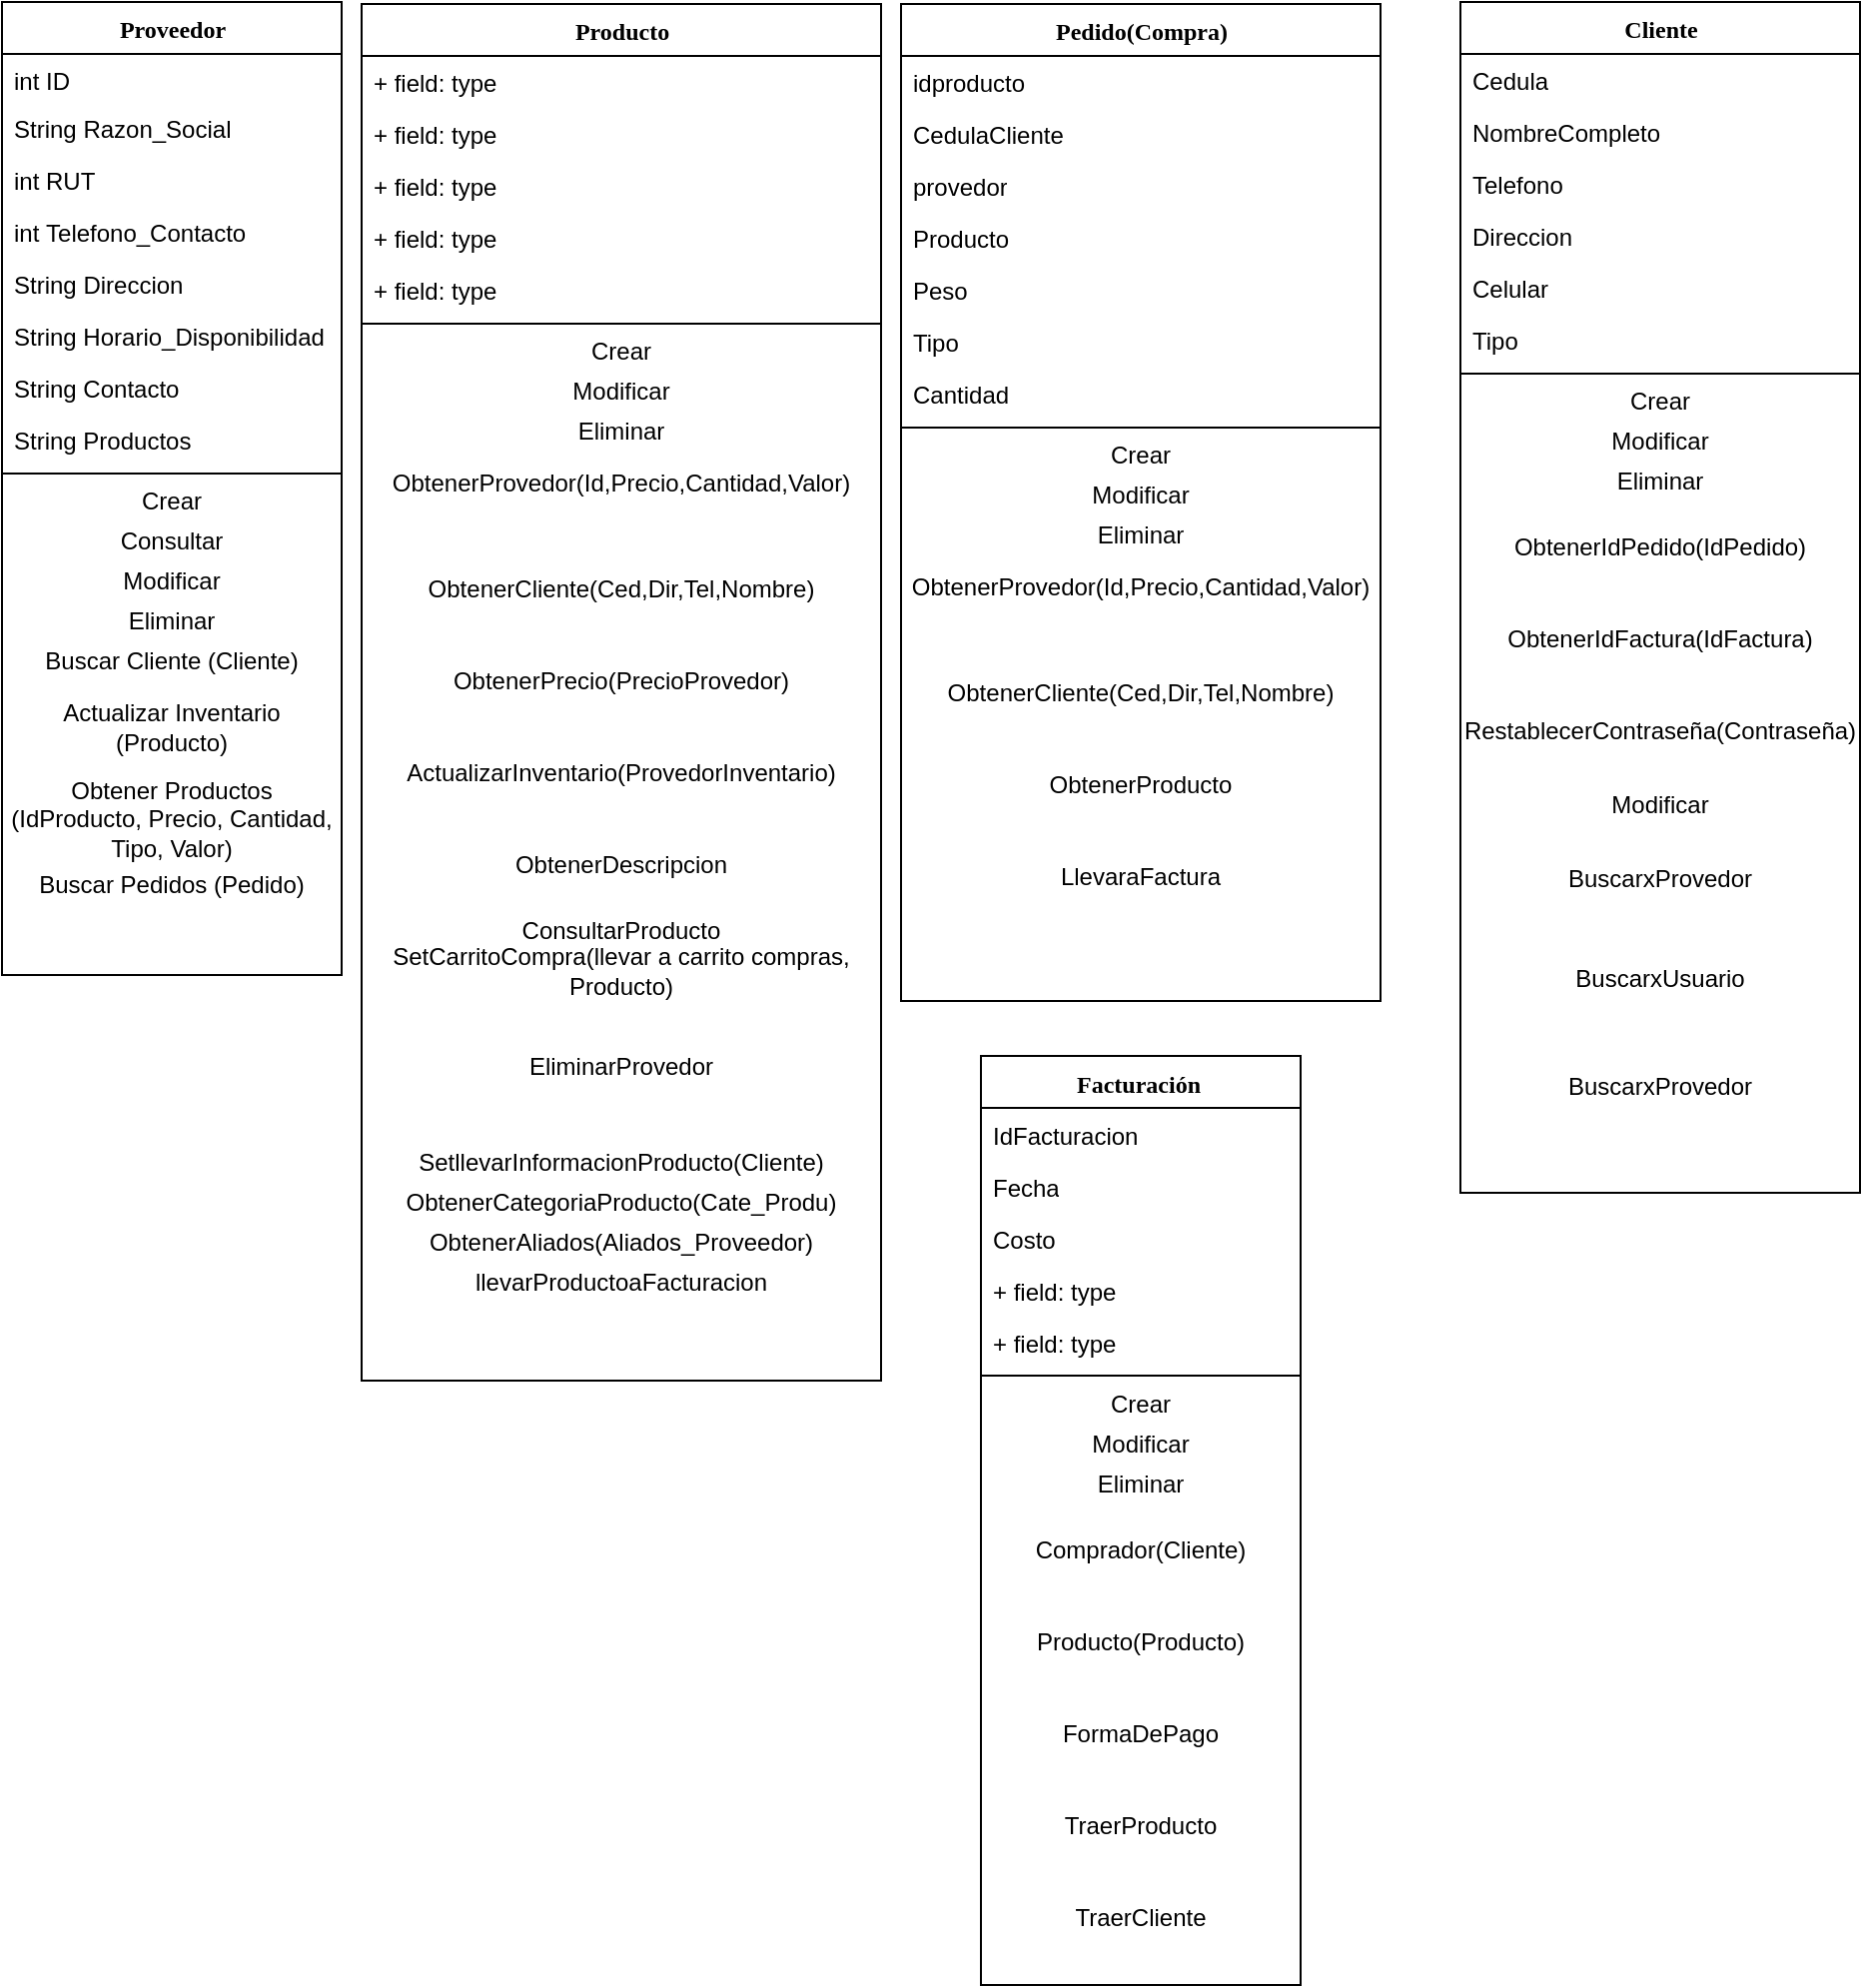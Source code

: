 <mxfile version="10.6.0" type="github"><diagram name="Page-1" id="9f46799a-70d6-7492-0946-bef42562c5a5"><mxGraphModel dx="1264" dy="725" grid="1" gridSize="10" guides="1" tooltips="1" connect="1" arrows="1" fold="1" page="1" pageScale="1" pageWidth="1100" pageHeight="850" background="#ffffff" math="0" shadow="0"><root><mxCell id="0"/><mxCell id="1" parent="0"/><mxCell id="1F3ZZn_DFrRLebrLhPAO-13" value="Pedido(Compra)" style="swimlane;html=1;fontStyle=1;align=center;verticalAlign=top;childLayout=stackLayout;horizontal=1;startSize=26;horizontalStack=0;resizeParent=1;resizeLast=0;collapsible=1;marginBottom=0;swimlaneFillColor=#ffffff;rounded=0;shadow=0;comic=0;labelBackgroundColor=none;strokeColor=#000000;strokeWidth=1;fillColor=none;fontFamily=Verdana;fontSize=12;fontColor=#000000;" parent="1" vertex="1"><mxGeometry x="640" y="81" width="240" height="499" as="geometry"/></mxCell><mxCell id="1F3ZZn_DFrRLebrLhPAO-14" value="idproducto" style="text;html=1;strokeColor=none;fillColor=none;align=left;verticalAlign=top;spacingLeft=4;spacingRight=4;whiteSpace=wrap;overflow=hidden;rotatable=0;points=[[0,0.5],[1,0.5]];portConstraint=eastwest;" parent="1F3ZZn_DFrRLebrLhPAO-13" vertex="1"><mxGeometry y="26" width="240" height="26" as="geometry"/></mxCell><mxCell id="1F3ZZn_DFrRLebrLhPAO-15" value="CedulaCliente" style="text;html=1;strokeColor=none;fillColor=none;align=left;verticalAlign=top;spacingLeft=4;spacingRight=4;whiteSpace=wrap;overflow=hidden;rotatable=0;points=[[0,0.5],[1,0.5]];portConstraint=eastwest;" parent="1F3ZZn_DFrRLebrLhPAO-13" vertex="1"><mxGeometry y="52" width="240" height="26" as="geometry"/></mxCell><mxCell id="1F3ZZn_DFrRLebrLhPAO-16" value="provedor" style="text;html=1;strokeColor=none;fillColor=none;align=left;verticalAlign=top;spacingLeft=4;spacingRight=4;whiteSpace=wrap;overflow=hidden;rotatable=0;points=[[0,0.5],[1,0.5]];portConstraint=eastwest;" parent="1F3ZZn_DFrRLebrLhPAO-13" vertex="1"><mxGeometry y="78" width="240" height="26" as="geometry"/></mxCell><mxCell id="1F3ZZn_DFrRLebrLhPAO-17" value="Producto" style="text;html=1;strokeColor=none;fillColor=none;align=left;verticalAlign=top;spacingLeft=4;spacingRight=4;whiteSpace=wrap;overflow=hidden;rotatable=0;points=[[0,0.5],[1,0.5]];portConstraint=eastwest;" parent="1F3ZZn_DFrRLebrLhPAO-13" vertex="1"><mxGeometry y="104" width="240" height="26" as="geometry"/></mxCell><mxCell id="rBBtyC2O3I0oxIt0Tceh-10" value="Peso" style="text;strokeColor=none;fillColor=none;align=left;verticalAlign=top;spacingLeft=4;spacingRight=4;overflow=hidden;rotatable=0;points=[[0,0.5],[1,0.5]];portConstraint=eastwest;" vertex="1" parent="1F3ZZn_DFrRLebrLhPAO-13"><mxGeometry y="130" width="240" height="26" as="geometry"/></mxCell><mxCell id="rBBtyC2O3I0oxIt0Tceh-11" value="Tipo" style="text;strokeColor=none;fillColor=none;align=left;verticalAlign=top;spacingLeft=4;spacingRight=4;overflow=hidden;rotatable=0;points=[[0,0.5],[1,0.5]];portConstraint=eastwest;" vertex="1" parent="1F3ZZn_DFrRLebrLhPAO-13"><mxGeometry y="156" width="240" height="26" as="geometry"/></mxCell><mxCell id="1F3ZZn_DFrRLebrLhPAO-18" value="Cantidad" style="text;html=1;strokeColor=none;fillColor=none;align=left;verticalAlign=top;spacingLeft=4;spacingRight=4;whiteSpace=wrap;overflow=hidden;rotatable=0;points=[[0,0.5],[1,0.5]];portConstraint=eastwest;" parent="1F3ZZn_DFrRLebrLhPAO-13" vertex="1"><mxGeometry y="182" width="240" height="26" as="geometry"/></mxCell><mxCell id="1F3ZZn_DFrRLebrLhPAO-19" value="" style="line;html=1;strokeWidth=1;fillColor=none;align=left;verticalAlign=middle;spacingTop=-1;spacingLeft=3;spacingRight=3;rotatable=0;labelPosition=right;points=[];portConstraint=eastwest;" parent="1F3ZZn_DFrRLebrLhPAO-13" vertex="1"><mxGeometry y="208" width="240" height="8" as="geometry"/></mxCell><mxCell id="1F3ZZn_DFrRLebrLhPAO-20" value="Crear" style="text;html=1;strokeColor=none;fillColor=none;align=center;verticalAlign=middle;whiteSpace=wrap;rounded=0;" parent="1F3ZZn_DFrRLebrLhPAO-13" vertex="1"><mxGeometry y="216" width="240" height="20" as="geometry"/></mxCell><mxCell id="1F3ZZn_DFrRLebrLhPAO-21" value="Modificar" style="text;html=1;strokeColor=none;fillColor=none;align=center;verticalAlign=middle;whiteSpace=wrap;rounded=0;" parent="1F3ZZn_DFrRLebrLhPAO-13" vertex="1"><mxGeometry y="236" width="240" height="20" as="geometry"/></mxCell><mxCell id="1F3ZZn_DFrRLebrLhPAO-22" value="Eliminar" style="text;html=1;strokeColor=none;fillColor=none;align=center;verticalAlign=middle;whiteSpace=wrap;rounded=0;" parent="1F3ZZn_DFrRLebrLhPAO-13" vertex="1"><mxGeometry y="256" width="240" height="20" as="geometry"/></mxCell><mxCell id="1F3ZZn_DFrRLebrLhPAO-23" value="ObtenerProvedor(Id,Precio,Cantidad,Valor)&lt;br&gt;&lt;br&gt;" style="text;html=1;strokeColor=none;fillColor=none;align=center;verticalAlign=middle;whiteSpace=wrap;rounded=0;" parent="1F3ZZn_DFrRLebrLhPAO-13" vertex="1"><mxGeometry y="276" width="240" height="46" as="geometry"/></mxCell><mxCell id="1F3ZZn_DFrRLebrLhPAO-25" value="ObtenerCliente(Ced,Dir,Tel,Nombre)&lt;br&gt;" style="text;html=1;strokeColor=none;fillColor=none;align=center;verticalAlign=middle;whiteSpace=wrap;rounded=0;" parent="1F3ZZn_DFrRLebrLhPAO-13" vertex="1"><mxGeometry y="322" width="240" height="46" as="geometry"/></mxCell><mxCell id="1F3ZZn_DFrRLebrLhPAO-39" value="ObtenerProducto&lt;br&gt;" style="text;html=1;strokeColor=none;fillColor=none;align=center;verticalAlign=middle;whiteSpace=wrap;rounded=0;" parent="1F3ZZn_DFrRLebrLhPAO-13" vertex="1"><mxGeometry y="368" width="240" height="46" as="geometry"/></mxCell><mxCell id="pWadRWAF-90wM3f6mrkz-14" value="LlevaraFactura&lt;br&gt;" style="text;html=1;strokeColor=none;fillColor=none;align=center;verticalAlign=middle;whiteSpace=wrap;rounded=0;" parent="1F3ZZn_DFrRLebrLhPAO-13" vertex="1"><mxGeometry y="414" width="240" height="46" as="geometry"/></mxCell><mxCell id="1F3ZZn_DFrRLebrLhPAO-27" value="Producto" style="swimlane;html=1;fontStyle=1;align=center;verticalAlign=top;childLayout=stackLayout;horizontal=1;startSize=26;horizontalStack=0;resizeParent=1;resizeLast=0;collapsible=1;marginBottom=0;swimlaneFillColor=#ffffff;rounded=0;shadow=0;comic=0;labelBackgroundColor=none;strokeColor=#000000;strokeWidth=1;fillColor=none;fontFamily=Verdana;fontSize=12;fontColor=#000000;" parent="1" vertex="1"><mxGeometry x="370" y="81" width="260" height="689" as="geometry"/></mxCell><mxCell id="1F3ZZn_DFrRLebrLhPAO-28" value="+ field: type" style="text;html=1;strokeColor=none;fillColor=none;align=left;verticalAlign=top;spacingLeft=4;spacingRight=4;whiteSpace=wrap;overflow=hidden;rotatable=0;points=[[0,0.5],[1,0.5]];portConstraint=eastwest;" parent="1F3ZZn_DFrRLebrLhPAO-27" vertex="1"><mxGeometry y="26" width="260" height="26" as="geometry"/></mxCell><mxCell id="1F3ZZn_DFrRLebrLhPAO-29" value="+ field: type" style="text;html=1;strokeColor=none;fillColor=none;align=left;verticalAlign=top;spacingLeft=4;spacingRight=4;whiteSpace=wrap;overflow=hidden;rotatable=0;points=[[0,0.5],[1,0.5]];portConstraint=eastwest;" parent="1F3ZZn_DFrRLebrLhPAO-27" vertex="1"><mxGeometry y="52" width="260" height="26" as="geometry"/></mxCell><mxCell id="1F3ZZn_DFrRLebrLhPAO-30" value="+ field: type" style="text;html=1;strokeColor=none;fillColor=none;align=left;verticalAlign=top;spacingLeft=4;spacingRight=4;whiteSpace=wrap;overflow=hidden;rotatable=0;points=[[0,0.5],[1,0.5]];portConstraint=eastwest;" parent="1F3ZZn_DFrRLebrLhPAO-27" vertex="1"><mxGeometry y="78" width="260" height="26" as="geometry"/></mxCell><mxCell id="1F3ZZn_DFrRLebrLhPAO-31" value="+ field: type" style="text;html=1;strokeColor=none;fillColor=none;align=left;verticalAlign=top;spacingLeft=4;spacingRight=4;whiteSpace=wrap;overflow=hidden;rotatable=0;points=[[0,0.5],[1,0.5]];portConstraint=eastwest;" parent="1F3ZZn_DFrRLebrLhPAO-27" vertex="1"><mxGeometry y="104" width="260" height="26" as="geometry"/></mxCell><mxCell id="1F3ZZn_DFrRLebrLhPAO-32" value="+ field: type" style="text;html=1;strokeColor=none;fillColor=none;align=left;verticalAlign=top;spacingLeft=4;spacingRight=4;whiteSpace=wrap;overflow=hidden;rotatable=0;points=[[0,0.5],[1,0.5]];portConstraint=eastwest;" parent="1F3ZZn_DFrRLebrLhPAO-27" vertex="1"><mxGeometry y="130" width="260" height="26" as="geometry"/></mxCell><mxCell id="1F3ZZn_DFrRLebrLhPAO-33" value="" style="line;html=1;strokeWidth=1;fillColor=none;align=left;verticalAlign=middle;spacingTop=-1;spacingLeft=3;spacingRight=3;rotatable=0;labelPosition=right;points=[];portConstraint=eastwest;" parent="1F3ZZn_DFrRLebrLhPAO-27" vertex="1"><mxGeometry y="156" width="260" height="8" as="geometry"/></mxCell><mxCell id="1F3ZZn_DFrRLebrLhPAO-34" value="Crear" style="text;html=1;strokeColor=none;fillColor=none;align=center;verticalAlign=middle;whiteSpace=wrap;rounded=0;" parent="1F3ZZn_DFrRLebrLhPAO-27" vertex="1"><mxGeometry y="164" width="260" height="20" as="geometry"/></mxCell><mxCell id="1F3ZZn_DFrRLebrLhPAO-35" value="Modificar" style="text;html=1;strokeColor=none;fillColor=none;align=center;verticalAlign=middle;whiteSpace=wrap;rounded=0;" parent="1F3ZZn_DFrRLebrLhPAO-27" vertex="1"><mxGeometry y="184" width="260" height="20" as="geometry"/></mxCell><mxCell id="1F3ZZn_DFrRLebrLhPAO-36" value="Eliminar" style="text;html=1;strokeColor=none;fillColor=none;align=center;verticalAlign=middle;whiteSpace=wrap;rounded=0;" parent="1F3ZZn_DFrRLebrLhPAO-27" vertex="1"><mxGeometry y="204" width="260" height="20" as="geometry"/></mxCell><mxCell id="1F3ZZn_DFrRLebrLhPAO-37" value="ObtenerProvedor(Id,Precio,Cantidad,Valor)&lt;br&gt;&lt;br&gt;" style="text;html=1;strokeColor=none;fillColor=none;align=center;verticalAlign=middle;whiteSpace=wrap;rounded=0;" parent="1F3ZZn_DFrRLebrLhPAO-27" vertex="1"><mxGeometry y="224" width="260" height="46" as="geometry"/></mxCell><mxCell id="1F3ZZn_DFrRLebrLhPAO-38" value="ObtenerCliente(Ced,Dir,Tel,Nombre)&lt;br&gt;" style="text;html=1;strokeColor=none;fillColor=none;align=center;verticalAlign=middle;whiteSpace=wrap;rounded=0;" parent="1F3ZZn_DFrRLebrLhPAO-27" vertex="1"><mxGeometry y="270" width="260" height="46" as="geometry"/></mxCell><mxCell id="1F3ZZn_DFrRLebrLhPAO-40" value="ObtenerPrecio(PrecioProvedor)&lt;br&gt;" style="text;html=1;strokeColor=none;fillColor=none;align=center;verticalAlign=middle;whiteSpace=wrap;rounded=0;" parent="1F3ZZn_DFrRLebrLhPAO-27" vertex="1"><mxGeometry y="316" width="260" height="46" as="geometry"/></mxCell><mxCell id="1F3ZZn_DFrRLebrLhPAO-41" value="ActualizarInventario(ProvedorInventario)&lt;br&gt;" style="text;html=1;strokeColor=none;fillColor=none;align=center;verticalAlign=middle;whiteSpace=wrap;rounded=0;" parent="1F3ZZn_DFrRLebrLhPAO-27" vertex="1"><mxGeometry y="362" width="260" height="46" as="geometry"/></mxCell><mxCell id="1F3ZZn_DFrRLebrLhPAO-42" value="ObtenerDescripcion" style="text;html=1;strokeColor=none;fillColor=none;align=center;verticalAlign=middle;whiteSpace=wrap;rounded=0;" parent="1F3ZZn_DFrRLebrLhPAO-27" vertex="1"><mxGeometry y="408" width="260" height="46" as="geometry"/></mxCell><mxCell id="1F3ZZn_DFrRLebrLhPAO-43" value="ConsultarProducto" style="text;html=1;strokeColor=none;fillColor=none;align=center;verticalAlign=middle;whiteSpace=wrap;rounded=0;" parent="1F3ZZn_DFrRLebrLhPAO-27" vertex="1"><mxGeometry y="454" width="260" height="20" as="geometry"/></mxCell><mxCell id="1F3ZZn_DFrRLebrLhPAO-45" value="SetCarritoCompra(llevar a carrito compras, Producto)" style="text;html=1;strokeColor=none;fillColor=none;align=center;verticalAlign=middle;whiteSpace=wrap;rounded=0;" parent="1F3ZZn_DFrRLebrLhPAO-27" vertex="1"><mxGeometry y="474" width="260" height="20" as="geometry"/></mxCell><mxCell id="1F3ZZn_DFrRLebrLhPAO-47" value="EliminarProvedor" style="text;html=1;strokeColor=none;fillColor=none;align=center;verticalAlign=middle;whiteSpace=wrap;rounded=0;" parent="1F3ZZn_DFrRLebrLhPAO-27" vertex="1"><mxGeometry y="494" width="260" height="76" as="geometry"/></mxCell><mxCell id="1F3ZZn_DFrRLebrLhPAO-44" value="SetllevarInformacionProducto(Cliente)" style="text;html=1;strokeColor=none;fillColor=none;align=center;verticalAlign=middle;whiteSpace=wrap;rounded=0;" parent="1F3ZZn_DFrRLebrLhPAO-27" vertex="1"><mxGeometry y="570" width="260" height="20" as="geometry"/></mxCell><mxCell id="1F3ZZn_DFrRLebrLhPAO-48" value="ObtenerCategoriaProducto(Cate_Produ)" style="text;html=1;strokeColor=none;fillColor=none;align=center;verticalAlign=middle;whiteSpace=wrap;rounded=0;" parent="1F3ZZn_DFrRLebrLhPAO-27" vertex="1"><mxGeometry y="590" width="260" height="20" as="geometry"/></mxCell><mxCell id="1F3ZZn_DFrRLebrLhPAO-49" value="ObtenerAliados(Aliados_Proveedor)" style="text;html=1;strokeColor=none;fillColor=none;align=center;verticalAlign=middle;whiteSpace=wrap;rounded=0;" parent="1F3ZZn_DFrRLebrLhPAO-27" vertex="1"><mxGeometry y="610" width="260" height="20" as="geometry"/></mxCell><mxCell id="1F3ZZn_DFrRLebrLhPAO-66" value="llevarProductoaFacturacion" style="text;html=1;strokeColor=none;fillColor=none;align=center;verticalAlign=middle;whiteSpace=wrap;rounded=0;" parent="1F3ZZn_DFrRLebrLhPAO-27" vertex="1"><mxGeometry y="630" width="260" height="20" as="geometry"/></mxCell><mxCell id="1F3ZZn_DFrRLebrLhPAO-50" value="Facturación&amp;nbsp;" style="swimlane;html=1;fontStyle=1;align=center;verticalAlign=top;childLayout=stackLayout;horizontal=1;startSize=26;horizontalStack=0;resizeParent=1;resizeLast=0;collapsible=1;marginBottom=0;swimlaneFillColor=#ffffff;rounded=0;shadow=0;comic=0;labelBackgroundColor=none;strokeColor=#000000;strokeWidth=1;fillColor=none;fontFamily=Verdana;fontSize=12;fontColor=#000000;" parent="1" vertex="1"><mxGeometry x="680" y="607.5" width="160" height="465" as="geometry"/></mxCell><mxCell id="1F3ZZn_DFrRLebrLhPAO-51" value="IdFacturacion" style="text;html=1;strokeColor=none;fillColor=none;align=left;verticalAlign=top;spacingLeft=4;spacingRight=4;whiteSpace=wrap;overflow=hidden;rotatable=0;points=[[0,0.5],[1,0.5]];portConstraint=eastwest;" parent="1F3ZZn_DFrRLebrLhPAO-50" vertex="1"><mxGeometry y="26" width="160" height="26" as="geometry"/></mxCell><mxCell id="1F3ZZn_DFrRLebrLhPAO-52" value="Fecha" style="text;html=1;strokeColor=none;fillColor=none;align=left;verticalAlign=top;spacingLeft=4;spacingRight=4;whiteSpace=wrap;overflow=hidden;rotatable=0;points=[[0,0.5],[1,0.5]];portConstraint=eastwest;" parent="1F3ZZn_DFrRLebrLhPAO-50" vertex="1"><mxGeometry y="52" width="160" height="26" as="geometry"/></mxCell><mxCell id="1F3ZZn_DFrRLebrLhPAO-53" value="Costo" style="text;html=1;strokeColor=none;fillColor=none;align=left;verticalAlign=top;spacingLeft=4;spacingRight=4;whiteSpace=wrap;overflow=hidden;rotatable=0;points=[[0,0.5],[1,0.5]];portConstraint=eastwest;" parent="1F3ZZn_DFrRLebrLhPAO-50" vertex="1"><mxGeometry y="78" width="160" height="26" as="geometry"/></mxCell><mxCell id="1F3ZZn_DFrRLebrLhPAO-54" value="+ field: type" style="text;html=1;strokeColor=none;fillColor=none;align=left;verticalAlign=top;spacingLeft=4;spacingRight=4;whiteSpace=wrap;overflow=hidden;rotatable=0;points=[[0,0.5],[1,0.5]];portConstraint=eastwest;" parent="1F3ZZn_DFrRLebrLhPAO-50" vertex="1"><mxGeometry y="104" width="160" height="26" as="geometry"/></mxCell><mxCell id="1F3ZZn_DFrRLebrLhPAO-55" value="+ field: type" style="text;html=1;strokeColor=none;fillColor=none;align=left;verticalAlign=top;spacingLeft=4;spacingRight=4;whiteSpace=wrap;overflow=hidden;rotatable=0;points=[[0,0.5],[1,0.5]];portConstraint=eastwest;" parent="1F3ZZn_DFrRLebrLhPAO-50" vertex="1"><mxGeometry y="130" width="160" height="26" as="geometry"/></mxCell><mxCell id="1F3ZZn_DFrRLebrLhPAO-56" value="" style="line;html=1;strokeWidth=1;fillColor=none;align=left;verticalAlign=middle;spacingTop=-1;spacingLeft=3;spacingRight=3;rotatable=0;labelPosition=right;points=[];portConstraint=eastwest;" parent="1F3ZZn_DFrRLebrLhPAO-50" vertex="1"><mxGeometry y="156" width="160" height="8" as="geometry"/></mxCell><mxCell id="1F3ZZn_DFrRLebrLhPAO-57" value="Crear" style="text;html=1;strokeColor=none;fillColor=none;align=center;verticalAlign=middle;whiteSpace=wrap;rounded=0;" parent="1F3ZZn_DFrRLebrLhPAO-50" vertex="1"><mxGeometry y="164" width="160" height="20" as="geometry"/></mxCell><mxCell id="1F3ZZn_DFrRLebrLhPAO-58" value="Modificar" style="text;html=1;strokeColor=none;fillColor=none;align=center;verticalAlign=middle;whiteSpace=wrap;rounded=0;" parent="1F3ZZn_DFrRLebrLhPAO-50" vertex="1"><mxGeometry y="184" width="160" height="20" as="geometry"/></mxCell><mxCell id="1F3ZZn_DFrRLebrLhPAO-59" value="Eliminar" style="text;html=1;strokeColor=none;fillColor=none;align=center;verticalAlign=middle;whiteSpace=wrap;rounded=0;" parent="1F3ZZn_DFrRLebrLhPAO-50" vertex="1"><mxGeometry y="204" width="160" height="20" as="geometry"/></mxCell><mxCell id="1F3ZZn_DFrRLebrLhPAO-60" value="Comprador(Cliente)" style="text;html=1;strokeColor=none;fillColor=none;align=center;verticalAlign=middle;whiteSpace=wrap;rounded=0;" parent="1F3ZZn_DFrRLebrLhPAO-50" vertex="1"><mxGeometry y="224" width="160" height="46" as="geometry"/></mxCell><mxCell id="1F3ZZn_DFrRLebrLhPAO-61" value="Producto(Producto)" style="text;html=1;strokeColor=none;fillColor=none;align=center;verticalAlign=middle;whiteSpace=wrap;rounded=0;" parent="1F3ZZn_DFrRLebrLhPAO-50" vertex="1"><mxGeometry y="270" width="160" height="46" as="geometry"/></mxCell><mxCell id="1F3ZZn_DFrRLebrLhPAO-63" value="FormaDePago" style="text;html=1;strokeColor=none;fillColor=none;align=center;verticalAlign=middle;whiteSpace=wrap;rounded=0;" parent="1F3ZZn_DFrRLebrLhPAO-50" vertex="1"><mxGeometry y="316" width="160" height="46" as="geometry"/></mxCell><mxCell id="1F3ZZn_DFrRLebrLhPAO-64" value="TraerProducto" style="text;html=1;strokeColor=none;fillColor=none;align=center;verticalAlign=middle;whiteSpace=wrap;rounded=0;" parent="1F3ZZn_DFrRLebrLhPAO-50" vertex="1"><mxGeometry y="362" width="160" height="46" as="geometry"/></mxCell><mxCell id="1F3ZZn_DFrRLebrLhPAO-65" value="TraerCliente" style="text;html=1;strokeColor=none;fillColor=none;align=center;verticalAlign=middle;whiteSpace=wrap;rounded=0;" parent="1F3ZZn_DFrRLebrLhPAO-50" vertex="1"><mxGeometry y="408" width="160" height="46" as="geometry"/></mxCell><mxCell id="pWadRWAF-90wM3f6mrkz-1" value="Cliente" style="swimlane;html=1;fontStyle=1;align=center;verticalAlign=top;childLayout=stackLayout;horizontal=1;startSize=26;horizontalStack=0;resizeParent=1;resizeLast=0;collapsible=1;marginBottom=0;swimlaneFillColor=#ffffff;rounded=0;shadow=0;comic=0;labelBackgroundColor=none;strokeColor=#000000;strokeWidth=1;fillColor=none;fontFamily=Verdana;fontSize=12;fontColor=#000000;" parent="1" vertex="1"><mxGeometry x="920" y="80" width="200" height="596" as="geometry"/></mxCell><mxCell id="pWadRWAF-90wM3f6mrkz-3" value="Cedula" style="text;html=1;strokeColor=none;fillColor=none;align=left;verticalAlign=top;spacingLeft=4;spacingRight=4;whiteSpace=wrap;overflow=hidden;rotatable=0;points=[[0,0.5],[1,0.5]];portConstraint=eastwest;" parent="pWadRWAF-90wM3f6mrkz-1" vertex="1"><mxGeometry y="26" width="200" height="26" as="geometry"/></mxCell><mxCell id="pWadRWAF-90wM3f6mrkz-4" value="NombreCompleto" style="text;html=1;strokeColor=none;fillColor=none;align=left;verticalAlign=top;spacingLeft=4;spacingRight=4;whiteSpace=wrap;overflow=hidden;rotatable=0;points=[[0,0.5],[1,0.5]];portConstraint=eastwest;" parent="pWadRWAF-90wM3f6mrkz-1" vertex="1"><mxGeometry y="52" width="200" height="26" as="geometry"/></mxCell><mxCell id="pWadRWAF-90wM3f6mrkz-5" value="Telefono" style="text;html=1;strokeColor=none;fillColor=none;align=left;verticalAlign=top;spacingLeft=4;spacingRight=4;whiteSpace=wrap;overflow=hidden;rotatable=0;points=[[0,0.5],[1,0.5]];portConstraint=eastwest;" parent="pWadRWAF-90wM3f6mrkz-1" vertex="1"><mxGeometry y="78" width="200" height="26" as="geometry"/></mxCell><mxCell id="pWadRWAF-90wM3f6mrkz-6" value="Direccion" style="text;html=1;strokeColor=none;fillColor=none;align=left;verticalAlign=top;spacingLeft=4;spacingRight=4;whiteSpace=wrap;overflow=hidden;rotatable=0;points=[[0,0.5],[1,0.5]];portConstraint=eastwest;" parent="pWadRWAF-90wM3f6mrkz-1" vertex="1"><mxGeometry y="104" width="200" height="26" as="geometry"/></mxCell><mxCell id="rBBtyC2O3I0oxIt0Tceh-2" value="Celular" style="text;html=1;strokeColor=none;fillColor=none;align=left;verticalAlign=top;spacingLeft=4;spacingRight=4;whiteSpace=wrap;overflow=hidden;rotatable=0;points=[[0,0.5],[1,0.5]];portConstraint=eastwest;" vertex="1" parent="pWadRWAF-90wM3f6mrkz-1"><mxGeometry y="130" width="200" height="26" as="geometry"/></mxCell><mxCell id="rBBtyC2O3I0oxIt0Tceh-3" value="Tipo" style="text;html=1;strokeColor=none;fillColor=none;align=left;verticalAlign=top;spacingLeft=4;spacingRight=4;whiteSpace=wrap;overflow=hidden;rotatable=0;points=[[0,0.5],[1,0.5]];portConstraint=eastwest;" vertex="1" parent="pWadRWAF-90wM3f6mrkz-1"><mxGeometry y="156" width="200" height="26" as="geometry"/></mxCell><mxCell id="pWadRWAF-90wM3f6mrkz-7" value="" style="line;html=1;strokeWidth=1;fillColor=none;align=left;verticalAlign=middle;spacingTop=-1;spacingLeft=3;spacingRight=3;rotatable=0;labelPosition=right;points=[];portConstraint=eastwest;" parent="pWadRWAF-90wM3f6mrkz-1" vertex="1"><mxGeometry y="182" width="200" height="8" as="geometry"/></mxCell><mxCell id="pWadRWAF-90wM3f6mrkz-8" value="Crear" style="text;html=1;strokeColor=none;fillColor=none;align=center;verticalAlign=middle;whiteSpace=wrap;rounded=0;" parent="pWadRWAF-90wM3f6mrkz-1" vertex="1"><mxGeometry y="190" width="200" height="20" as="geometry"/></mxCell><mxCell id="pWadRWAF-90wM3f6mrkz-9" value="Modificar" style="text;html=1;strokeColor=none;fillColor=none;align=center;verticalAlign=middle;whiteSpace=wrap;rounded=0;" parent="pWadRWAF-90wM3f6mrkz-1" vertex="1"><mxGeometry y="210" width="200" height="20" as="geometry"/></mxCell><mxCell id="pWadRWAF-90wM3f6mrkz-10" value="Eliminar" style="text;html=1;strokeColor=none;fillColor=none;align=center;verticalAlign=middle;whiteSpace=wrap;rounded=0;" parent="pWadRWAF-90wM3f6mrkz-1" vertex="1"><mxGeometry y="230" width="200" height="20" as="geometry"/></mxCell><mxCell id="pWadRWAF-90wM3f6mrkz-11" value="ObtenerIdPedido(IdPedido)" style="text;html=1;strokeColor=none;fillColor=none;align=center;verticalAlign=middle;whiteSpace=wrap;rounded=0;" parent="pWadRWAF-90wM3f6mrkz-1" vertex="1"><mxGeometry y="250" width="200" height="46" as="geometry"/></mxCell><mxCell id="pWadRWAF-90wM3f6mrkz-12" value="ObtenerIdFactura(IdFactura)" style="text;html=1;strokeColor=none;fillColor=none;align=center;verticalAlign=middle;whiteSpace=wrap;rounded=0;" parent="pWadRWAF-90wM3f6mrkz-1" vertex="1"><mxGeometry y="296" width="200" height="46" as="geometry"/></mxCell><mxCell id="pWadRWAF-90wM3f6mrkz-13" value="RestablecerContraseña(Contraseña)" style="text;html=1;strokeColor=none;fillColor=none;align=center;verticalAlign=middle;whiteSpace=wrap;rounded=0;" parent="pWadRWAF-90wM3f6mrkz-1" vertex="1"><mxGeometry y="342" width="200" height="46" as="geometry"/></mxCell><mxCell id="pWadRWAF-90wM3f6mrkz-15" value="Modificar" style="text;html=1;strokeColor=none;fillColor=none;align=center;verticalAlign=middle;whiteSpace=wrap;rounded=0;" parent="pWadRWAF-90wM3f6mrkz-1" vertex="1"><mxGeometry y="388" width="200" height="28" as="geometry"/></mxCell><mxCell id="pWadRWAF-90wM3f6mrkz-16" value="BuscarxProvedor" style="text;html=1;strokeColor=none;fillColor=none;align=center;verticalAlign=middle;whiteSpace=wrap;rounded=0;" parent="pWadRWAF-90wM3f6mrkz-1" vertex="1"><mxGeometry y="416" width="200" height="46" as="geometry"/></mxCell><mxCell id="pWadRWAF-90wM3f6mrkz-17" value="BuscarxUsuario" style="text;html=1;strokeColor=none;fillColor=none;align=center;verticalAlign=middle;whiteSpace=wrap;rounded=0;" parent="pWadRWAF-90wM3f6mrkz-1" vertex="1"><mxGeometry y="462" width="200" height="54" as="geometry"/></mxCell><mxCell id="pWadRWAF-90wM3f6mrkz-22" value="BuscarxProvedor" style="text;html=1;strokeColor=none;fillColor=none;align=center;verticalAlign=middle;whiteSpace=wrap;rounded=0;" parent="pWadRWAF-90wM3f6mrkz-1" vertex="1"><mxGeometry y="516" width="200" height="54" as="geometry"/></mxCell><mxCell id="rBBtyC2O3I0oxIt0Tceh-13" value="Proveedor" style="swimlane;html=1;fontStyle=1;align=center;verticalAlign=top;childLayout=stackLayout;horizontal=1;startSize=26;horizontalStack=0;resizeParent=1;resizeLast=0;collapsible=1;marginBottom=0;swimlaneFillColor=#ffffff;rounded=0;shadow=0;comic=0;labelBackgroundColor=none;strokeColor=#000000;strokeWidth=1;fillColor=none;fontFamily=Verdana;fontSize=12;fontColor=#000000;" vertex="1" parent="1"><mxGeometry x="190" y="80" width="170" height="487" as="geometry"><mxRectangle x="190" y="83" width="90" height="26" as="alternateBounds"/></mxGeometry></mxCell><mxCell id="rBBtyC2O3I0oxIt0Tceh-14" value="&lt;span&gt;int&amp;nbsp;&lt;/span&gt;&lt;span&gt;ID&lt;/span&gt;" style="text;html=1;strokeColor=none;fillColor=none;align=left;verticalAlign=top;spacingLeft=4;spacingRight=4;whiteSpace=wrap;overflow=hidden;rotatable=0;points=[[0,0.5],[1,0.5]];portConstraint=eastwest;" vertex="1" parent="rBBtyC2O3I0oxIt0Tceh-13"><mxGeometry y="26" width="170" height="24" as="geometry"/></mxCell><mxCell id="rBBtyC2O3I0oxIt0Tceh-15" value="&lt;span&gt;String&amp;nbsp;&lt;/span&gt;&lt;span&gt;Razon_Social&lt;/span&gt;" style="text;html=1;strokeColor=none;fillColor=none;align=left;verticalAlign=top;spacingLeft=4;spacingRight=4;whiteSpace=wrap;overflow=hidden;rotatable=0;points=[[0,0.5],[1,0.5]];portConstraint=eastwest;" vertex="1" parent="rBBtyC2O3I0oxIt0Tceh-13"><mxGeometry y="50" width="170" height="26" as="geometry"/></mxCell><mxCell id="rBBtyC2O3I0oxIt0Tceh-16" value="&lt;span&gt;int&amp;nbsp;&lt;/span&gt;&lt;span&gt;RUT&lt;/span&gt;" style="text;html=1;strokeColor=none;fillColor=none;align=left;verticalAlign=top;spacingLeft=4;spacingRight=4;whiteSpace=wrap;overflow=hidden;rotatable=0;points=[[0,0.5],[1,0.5]];portConstraint=eastwest;" vertex="1" parent="rBBtyC2O3I0oxIt0Tceh-13"><mxGeometry y="76" width="170" height="26" as="geometry"/></mxCell><mxCell id="rBBtyC2O3I0oxIt0Tceh-17" value="&lt;span&gt;int&amp;nbsp;&lt;/span&gt;&lt;span&gt;Telefono_Contacto&lt;/span&gt;" style="text;html=1;strokeColor=none;fillColor=none;align=left;verticalAlign=top;spacingLeft=4;spacingRight=4;whiteSpace=wrap;overflow=hidden;rotatable=0;points=[[0,0.5],[1,0.5]];portConstraint=eastwest;" vertex="1" parent="rBBtyC2O3I0oxIt0Tceh-13"><mxGeometry y="102" width="170" height="26" as="geometry"/></mxCell><mxCell id="rBBtyC2O3I0oxIt0Tceh-18" value="&lt;span&gt;String&amp;nbsp;&lt;/span&gt;&lt;span&gt;Direccion&lt;/span&gt;" style="text;html=1;strokeColor=none;fillColor=none;align=left;verticalAlign=top;spacingLeft=4;spacingRight=4;whiteSpace=wrap;overflow=hidden;rotatable=0;points=[[0,0.5],[1,0.5]];portConstraint=eastwest;" vertex="1" parent="rBBtyC2O3I0oxIt0Tceh-13"><mxGeometry y="128" width="170" height="26" as="geometry"/></mxCell><mxCell id="rBBtyC2O3I0oxIt0Tceh-19" value="String Horario_Disponibilidad" style="text;strokeColor=none;fillColor=none;align=left;verticalAlign=top;spacingLeft=4;spacingRight=4;overflow=hidden;rotatable=0;points=[[0,0.5],[1,0.5]];portConstraint=eastwest;" vertex="1" parent="rBBtyC2O3I0oxIt0Tceh-13"><mxGeometry y="154" width="170" height="26" as="geometry"/></mxCell><mxCell id="rBBtyC2O3I0oxIt0Tceh-20" value="String Contacto" style="text;strokeColor=none;fillColor=none;align=left;verticalAlign=top;spacingLeft=4;spacingRight=4;overflow=hidden;rotatable=0;points=[[0,0.5],[1,0.5]];portConstraint=eastwest;" vertex="1" parent="rBBtyC2O3I0oxIt0Tceh-13"><mxGeometry y="180" width="170" height="26" as="geometry"/></mxCell><mxCell id="rBBtyC2O3I0oxIt0Tceh-21" value="String Productos" style="text;strokeColor=none;fillColor=none;align=left;verticalAlign=top;spacingLeft=4;spacingRight=4;overflow=hidden;rotatable=0;points=[[0,0.5],[1,0.5]];portConstraint=eastwest;" vertex="1" parent="rBBtyC2O3I0oxIt0Tceh-13"><mxGeometry y="206" width="170" height="26" as="geometry"/></mxCell><mxCell id="rBBtyC2O3I0oxIt0Tceh-22" value="" style="line;html=1;strokeWidth=1;fillColor=none;align=left;verticalAlign=middle;spacingTop=-1;spacingLeft=3;spacingRight=3;rotatable=0;labelPosition=right;points=[];portConstraint=eastwest;" vertex="1" parent="rBBtyC2O3I0oxIt0Tceh-13"><mxGeometry y="232" width="170" height="8" as="geometry"/></mxCell><mxCell id="rBBtyC2O3I0oxIt0Tceh-23" value="Crear" style="text;html=1;strokeColor=none;fillColor=none;align=center;verticalAlign=middle;whiteSpace=wrap;rounded=0;" vertex="1" parent="rBBtyC2O3I0oxIt0Tceh-13"><mxGeometry y="240" width="170" height="20" as="geometry"/></mxCell><mxCell id="rBBtyC2O3I0oxIt0Tceh-24" value="Consultar" style="text;html=1;strokeColor=none;fillColor=none;align=center;verticalAlign=middle;whiteSpace=wrap;rounded=0;" vertex="1" parent="rBBtyC2O3I0oxIt0Tceh-13"><mxGeometry y="260" width="170" height="20" as="geometry"/></mxCell><mxCell id="rBBtyC2O3I0oxIt0Tceh-25" value="Modificar" style="text;html=1;strokeColor=none;fillColor=none;align=center;verticalAlign=middle;whiteSpace=wrap;rounded=0;" vertex="1" parent="rBBtyC2O3I0oxIt0Tceh-13"><mxGeometry y="280" width="170" height="20" as="geometry"/></mxCell><mxCell id="rBBtyC2O3I0oxIt0Tceh-26" value="Eliminar" style="text;html=1;strokeColor=none;fillColor=none;align=center;verticalAlign=middle;whiteSpace=wrap;rounded=0;" vertex="1" parent="rBBtyC2O3I0oxIt0Tceh-13"><mxGeometry y="300" width="170" height="20" as="geometry"/></mxCell><mxCell id="rBBtyC2O3I0oxIt0Tceh-27" value="Buscar Cliente (Cliente)" style="text;html=1;strokeColor=none;fillColor=none;align=center;verticalAlign=middle;whiteSpace=wrap;rounded=0;" vertex="1" parent="rBBtyC2O3I0oxIt0Tceh-13"><mxGeometry y="320" width="170" height="20" as="geometry"/></mxCell><mxCell id="rBBtyC2O3I0oxIt0Tceh-28" value="Actualizar Inventario (Producto)" style="text;html=1;strokeColor=none;fillColor=none;align=center;verticalAlign=middle;whiteSpace=wrap;rounded=0;" vertex="1" parent="rBBtyC2O3I0oxIt0Tceh-13"><mxGeometry y="340" width="170" height="46" as="geometry"/></mxCell><mxCell id="rBBtyC2O3I0oxIt0Tceh-29" value="Obtener Productos (IdProducto, Precio, Cantidad, Tipo, Valor)" style="text;html=1;strokeColor=none;fillColor=none;align=center;verticalAlign=middle;whiteSpace=wrap;rounded=0;" vertex="1" parent="rBBtyC2O3I0oxIt0Tceh-13"><mxGeometry y="386" width="170" height="46" as="geometry"/></mxCell><mxCell id="rBBtyC2O3I0oxIt0Tceh-30" value="Buscar Pedidos (Pedido)" style="text;html=1;strokeColor=none;fillColor=none;align=center;verticalAlign=middle;whiteSpace=wrap;rounded=0;" vertex="1" parent="rBBtyC2O3I0oxIt0Tceh-13"><mxGeometry y="432" width="170" height="20" as="geometry"/></mxCell></root></mxGraphModel></diagram></mxfile>